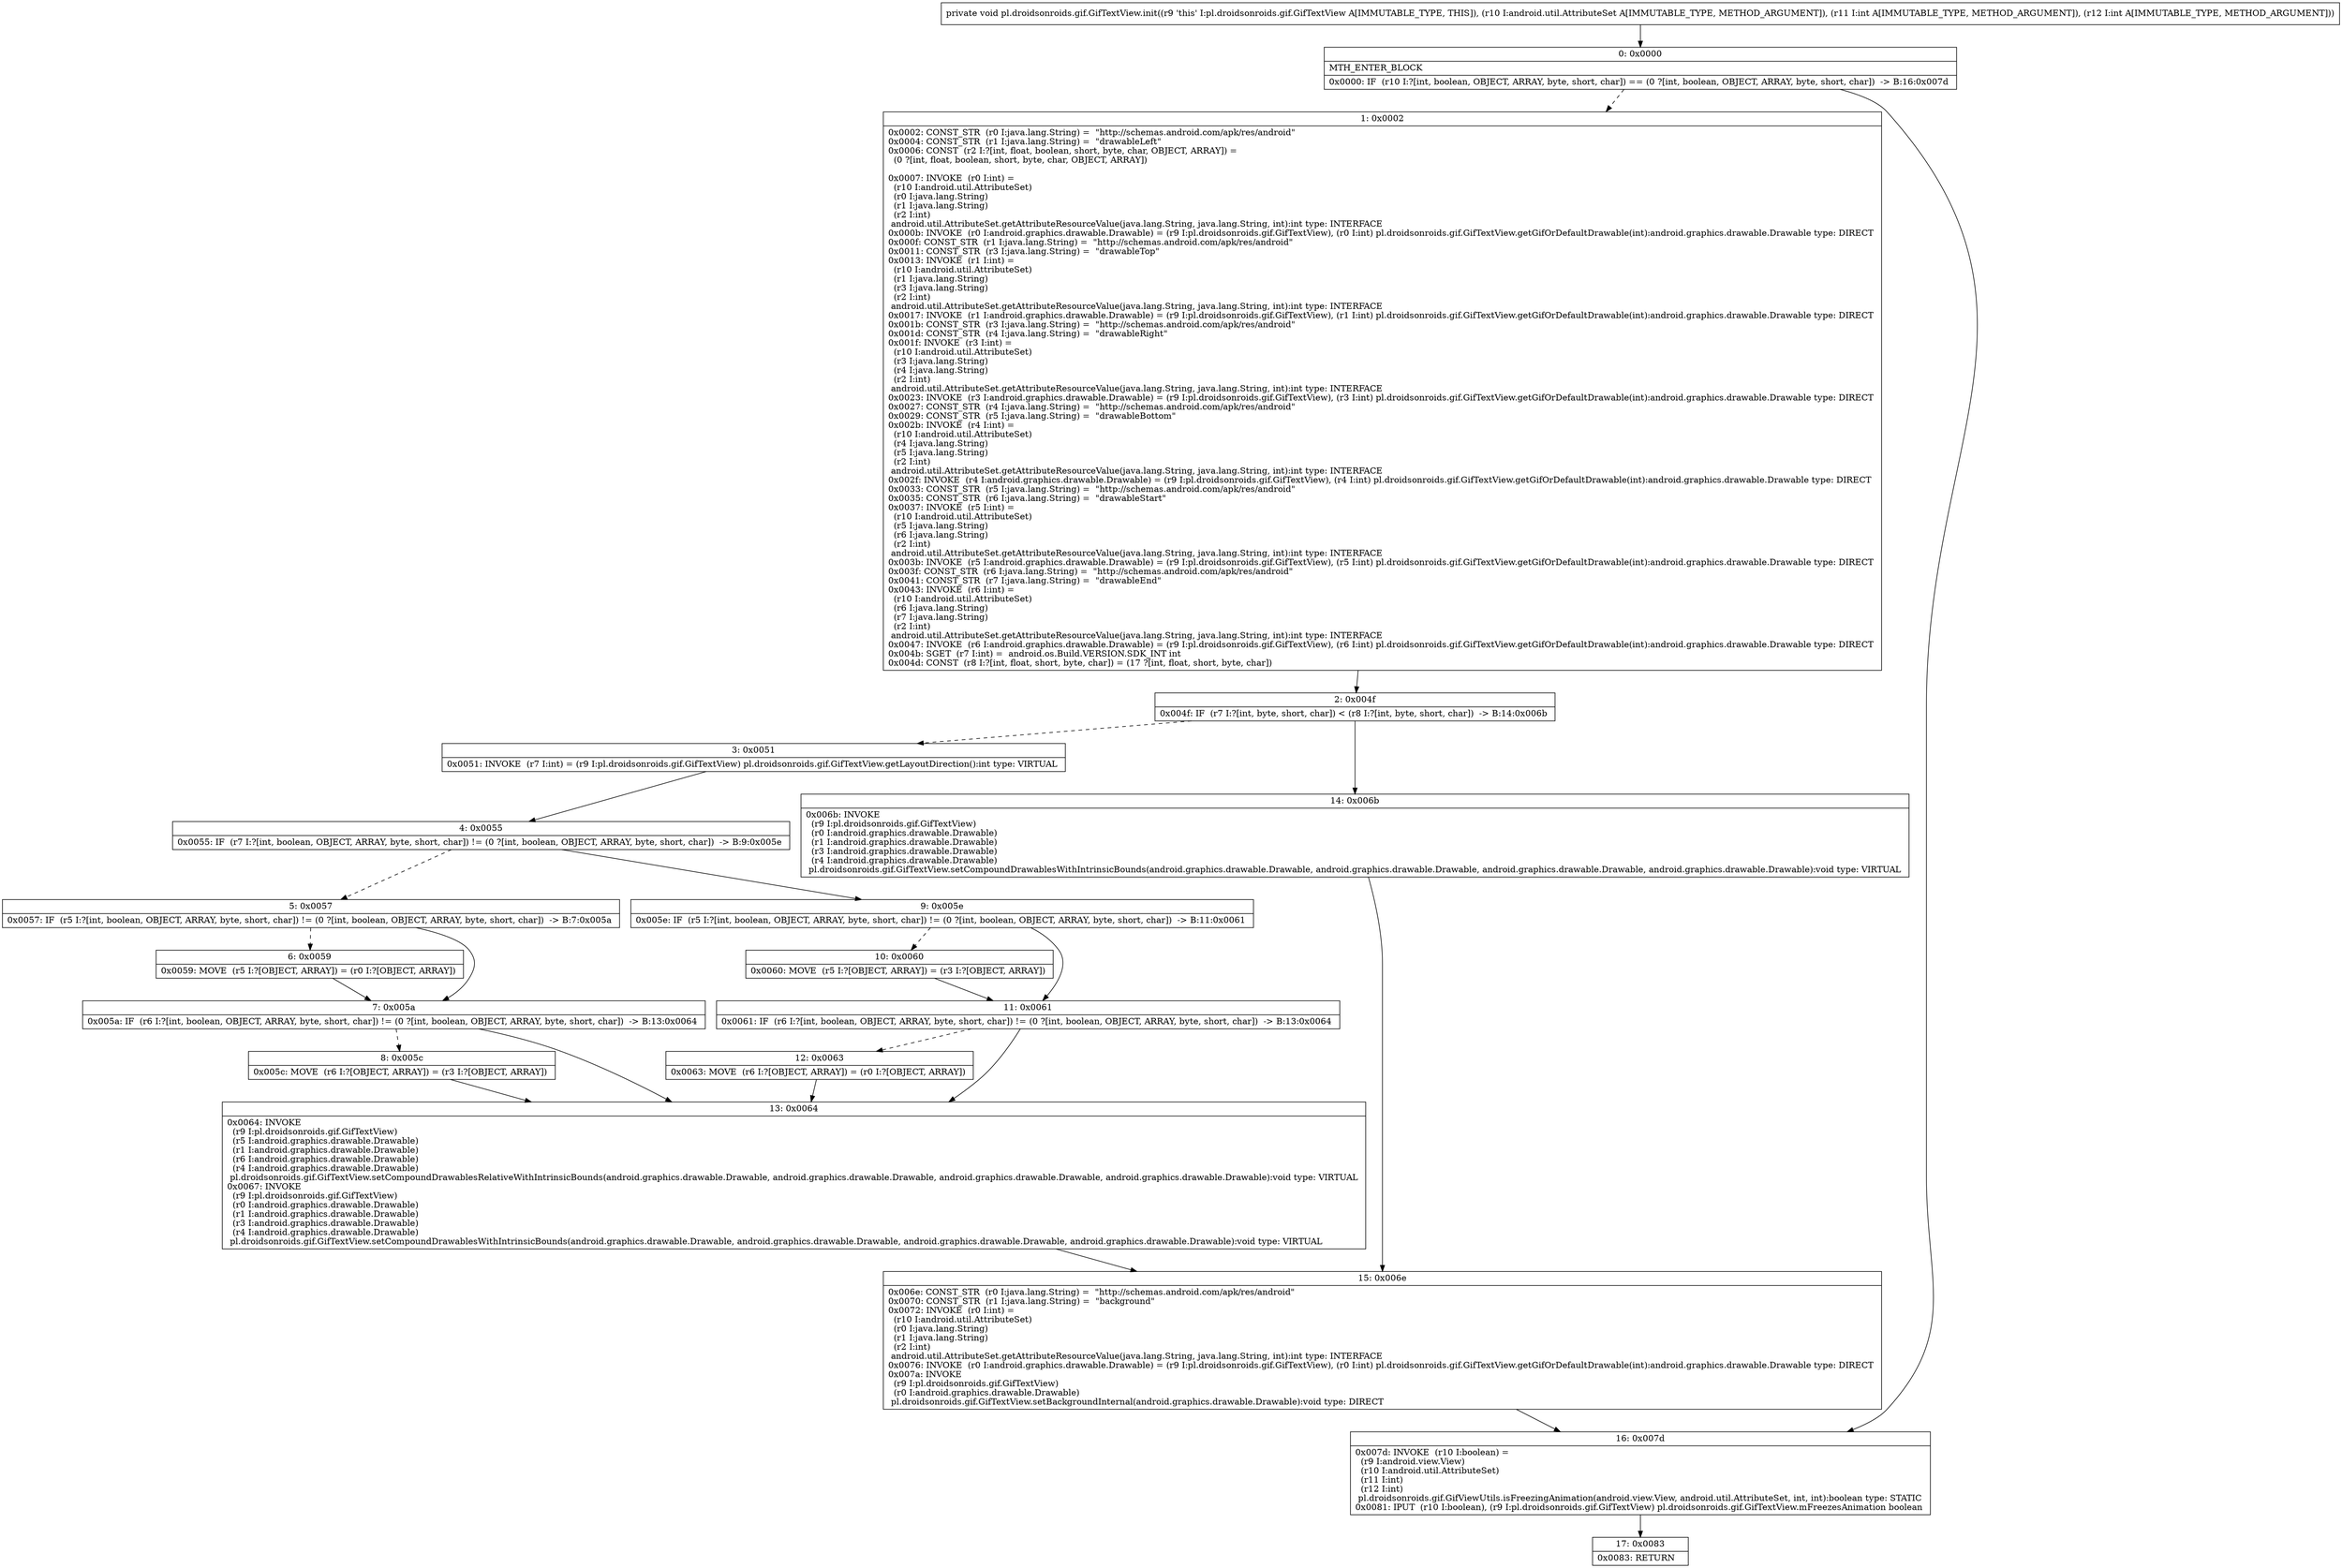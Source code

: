 digraph "CFG forpl.droidsonroids.gif.GifTextView.init(Landroid\/util\/AttributeSet;II)V" {
Node_0 [shape=record,label="{0\:\ 0x0000|MTH_ENTER_BLOCK\l|0x0000: IF  (r10 I:?[int, boolean, OBJECT, ARRAY, byte, short, char]) == (0 ?[int, boolean, OBJECT, ARRAY, byte, short, char])  \-\> B:16:0x007d \l}"];
Node_1 [shape=record,label="{1\:\ 0x0002|0x0002: CONST_STR  (r0 I:java.lang.String) =  \"http:\/\/schemas.android.com\/apk\/res\/android\" \l0x0004: CONST_STR  (r1 I:java.lang.String) =  \"drawableLeft\" \l0x0006: CONST  (r2 I:?[int, float, boolean, short, byte, char, OBJECT, ARRAY]) = \l  (0 ?[int, float, boolean, short, byte, char, OBJECT, ARRAY])\l \l0x0007: INVOKE  (r0 I:int) = \l  (r10 I:android.util.AttributeSet)\l  (r0 I:java.lang.String)\l  (r1 I:java.lang.String)\l  (r2 I:int)\l android.util.AttributeSet.getAttributeResourceValue(java.lang.String, java.lang.String, int):int type: INTERFACE \l0x000b: INVOKE  (r0 I:android.graphics.drawable.Drawable) = (r9 I:pl.droidsonroids.gif.GifTextView), (r0 I:int) pl.droidsonroids.gif.GifTextView.getGifOrDefaultDrawable(int):android.graphics.drawable.Drawable type: DIRECT \l0x000f: CONST_STR  (r1 I:java.lang.String) =  \"http:\/\/schemas.android.com\/apk\/res\/android\" \l0x0011: CONST_STR  (r3 I:java.lang.String) =  \"drawableTop\" \l0x0013: INVOKE  (r1 I:int) = \l  (r10 I:android.util.AttributeSet)\l  (r1 I:java.lang.String)\l  (r3 I:java.lang.String)\l  (r2 I:int)\l android.util.AttributeSet.getAttributeResourceValue(java.lang.String, java.lang.String, int):int type: INTERFACE \l0x0017: INVOKE  (r1 I:android.graphics.drawable.Drawable) = (r9 I:pl.droidsonroids.gif.GifTextView), (r1 I:int) pl.droidsonroids.gif.GifTextView.getGifOrDefaultDrawable(int):android.graphics.drawable.Drawable type: DIRECT \l0x001b: CONST_STR  (r3 I:java.lang.String) =  \"http:\/\/schemas.android.com\/apk\/res\/android\" \l0x001d: CONST_STR  (r4 I:java.lang.String) =  \"drawableRight\" \l0x001f: INVOKE  (r3 I:int) = \l  (r10 I:android.util.AttributeSet)\l  (r3 I:java.lang.String)\l  (r4 I:java.lang.String)\l  (r2 I:int)\l android.util.AttributeSet.getAttributeResourceValue(java.lang.String, java.lang.String, int):int type: INTERFACE \l0x0023: INVOKE  (r3 I:android.graphics.drawable.Drawable) = (r9 I:pl.droidsonroids.gif.GifTextView), (r3 I:int) pl.droidsonroids.gif.GifTextView.getGifOrDefaultDrawable(int):android.graphics.drawable.Drawable type: DIRECT \l0x0027: CONST_STR  (r4 I:java.lang.String) =  \"http:\/\/schemas.android.com\/apk\/res\/android\" \l0x0029: CONST_STR  (r5 I:java.lang.String) =  \"drawableBottom\" \l0x002b: INVOKE  (r4 I:int) = \l  (r10 I:android.util.AttributeSet)\l  (r4 I:java.lang.String)\l  (r5 I:java.lang.String)\l  (r2 I:int)\l android.util.AttributeSet.getAttributeResourceValue(java.lang.String, java.lang.String, int):int type: INTERFACE \l0x002f: INVOKE  (r4 I:android.graphics.drawable.Drawable) = (r9 I:pl.droidsonroids.gif.GifTextView), (r4 I:int) pl.droidsonroids.gif.GifTextView.getGifOrDefaultDrawable(int):android.graphics.drawable.Drawable type: DIRECT \l0x0033: CONST_STR  (r5 I:java.lang.String) =  \"http:\/\/schemas.android.com\/apk\/res\/android\" \l0x0035: CONST_STR  (r6 I:java.lang.String) =  \"drawableStart\" \l0x0037: INVOKE  (r5 I:int) = \l  (r10 I:android.util.AttributeSet)\l  (r5 I:java.lang.String)\l  (r6 I:java.lang.String)\l  (r2 I:int)\l android.util.AttributeSet.getAttributeResourceValue(java.lang.String, java.lang.String, int):int type: INTERFACE \l0x003b: INVOKE  (r5 I:android.graphics.drawable.Drawable) = (r9 I:pl.droidsonroids.gif.GifTextView), (r5 I:int) pl.droidsonroids.gif.GifTextView.getGifOrDefaultDrawable(int):android.graphics.drawable.Drawable type: DIRECT \l0x003f: CONST_STR  (r6 I:java.lang.String) =  \"http:\/\/schemas.android.com\/apk\/res\/android\" \l0x0041: CONST_STR  (r7 I:java.lang.String) =  \"drawableEnd\" \l0x0043: INVOKE  (r6 I:int) = \l  (r10 I:android.util.AttributeSet)\l  (r6 I:java.lang.String)\l  (r7 I:java.lang.String)\l  (r2 I:int)\l android.util.AttributeSet.getAttributeResourceValue(java.lang.String, java.lang.String, int):int type: INTERFACE \l0x0047: INVOKE  (r6 I:android.graphics.drawable.Drawable) = (r9 I:pl.droidsonroids.gif.GifTextView), (r6 I:int) pl.droidsonroids.gif.GifTextView.getGifOrDefaultDrawable(int):android.graphics.drawable.Drawable type: DIRECT \l0x004b: SGET  (r7 I:int) =  android.os.Build.VERSION.SDK_INT int \l0x004d: CONST  (r8 I:?[int, float, short, byte, char]) = (17 ?[int, float, short, byte, char]) \l}"];
Node_2 [shape=record,label="{2\:\ 0x004f|0x004f: IF  (r7 I:?[int, byte, short, char]) \< (r8 I:?[int, byte, short, char])  \-\> B:14:0x006b \l}"];
Node_3 [shape=record,label="{3\:\ 0x0051|0x0051: INVOKE  (r7 I:int) = (r9 I:pl.droidsonroids.gif.GifTextView) pl.droidsonroids.gif.GifTextView.getLayoutDirection():int type: VIRTUAL \l}"];
Node_4 [shape=record,label="{4\:\ 0x0055|0x0055: IF  (r7 I:?[int, boolean, OBJECT, ARRAY, byte, short, char]) != (0 ?[int, boolean, OBJECT, ARRAY, byte, short, char])  \-\> B:9:0x005e \l}"];
Node_5 [shape=record,label="{5\:\ 0x0057|0x0057: IF  (r5 I:?[int, boolean, OBJECT, ARRAY, byte, short, char]) != (0 ?[int, boolean, OBJECT, ARRAY, byte, short, char])  \-\> B:7:0x005a \l}"];
Node_6 [shape=record,label="{6\:\ 0x0059|0x0059: MOVE  (r5 I:?[OBJECT, ARRAY]) = (r0 I:?[OBJECT, ARRAY]) \l}"];
Node_7 [shape=record,label="{7\:\ 0x005a|0x005a: IF  (r6 I:?[int, boolean, OBJECT, ARRAY, byte, short, char]) != (0 ?[int, boolean, OBJECT, ARRAY, byte, short, char])  \-\> B:13:0x0064 \l}"];
Node_8 [shape=record,label="{8\:\ 0x005c|0x005c: MOVE  (r6 I:?[OBJECT, ARRAY]) = (r3 I:?[OBJECT, ARRAY]) \l}"];
Node_9 [shape=record,label="{9\:\ 0x005e|0x005e: IF  (r5 I:?[int, boolean, OBJECT, ARRAY, byte, short, char]) != (0 ?[int, boolean, OBJECT, ARRAY, byte, short, char])  \-\> B:11:0x0061 \l}"];
Node_10 [shape=record,label="{10\:\ 0x0060|0x0060: MOVE  (r5 I:?[OBJECT, ARRAY]) = (r3 I:?[OBJECT, ARRAY]) \l}"];
Node_11 [shape=record,label="{11\:\ 0x0061|0x0061: IF  (r6 I:?[int, boolean, OBJECT, ARRAY, byte, short, char]) != (0 ?[int, boolean, OBJECT, ARRAY, byte, short, char])  \-\> B:13:0x0064 \l}"];
Node_12 [shape=record,label="{12\:\ 0x0063|0x0063: MOVE  (r6 I:?[OBJECT, ARRAY]) = (r0 I:?[OBJECT, ARRAY]) \l}"];
Node_13 [shape=record,label="{13\:\ 0x0064|0x0064: INVOKE  \l  (r9 I:pl.droidsonroids.gif.GifTextView)\l  (r5 I:android.graphics.drawable.Drawable)\l  (r1 I:android.graphics.drawable.Drawable)\l  (r6 I:android.graphics.drawable.Drawable)\l  (r4 I:android.graphics.drawable.Drawable)\l pl.droidsonroids.gif.GifTextView.setCompoundDrawablesRelativeWithIntrinsicBounds(android.graphics.drawable.Drawable, android.graphics.drawable.Drawable, android.graphics.drawable.Drawable, android.graphics.drawable.Drawable):void type: VIRTUAL \l0x0067: INVOKE  \l  (r9 I:pl.droidsonroids.gif.GifTextView)\l  (r0 I:android.graphics.drawable.Drawable)\l  (r1 I:android.graphics.drawable.Drawable)\l  (r3 I:android.graphics.drawable.Drawable)\l  (r4 I:android.graphics.drawable.Drawable)\l pl.droidsonroids.gif.GifTextView.setCompoundDrawablesWithIntrinsicBounds(android.graphics.drawable.Drawable, android.graphics.drawable.Drawable, android.graphics.drawable.Drawable, android.graphics.drawable.Drawable):void type: VIRTUAL \l}"];
Node_14 [shape=record,label="{14\:\ 0x006b|0x006b: INVOKE  \l  (r9 I:pl.droidsonroids.gif.GifTextView)\l  (r0 I:android.graphics.drawable.Drawable)\l  (r1 I:android.graphics.drawable.Drawable)\l  (r3 I:android.graphics.drawable.Drawable)\l  (r4 I:android.graphics.drawable.Drawable)\l pl.droidsonroids.gif.GifTextView.setCompoundDrawablesWithIntrinsicBounds(android.graphics.drawable.Drawable, android.graphics.drawable.Drawable, android.graphics.drawable.Drawable, android.graphics.drawable.Drawable):void type: VIRTUAL \l}"];
Node_15 [shape=record,label="{15\:\ 0x006e|0x006e: CONST_STR  (r0 I:java.lang.String) =  \"http:\/\/schemas.android.com\/apk\/res\/android\" \l0x0070: CONST_STR  (r1 I:java.lang.String) =  \"background\" \l0x0072: INVOKE  (r0 I:int) = \l  (r10 I:android.util.AttributeSet)\l  (r0 I:java.lang.String)\l  (r1 I:java.lang.String)\l  (r2 I:int)\l android.util.AttributeSet.getAttributeResourceValue(java.lang.String, java.lang.String, int):int type: INTERFACE \l0x0076: INVOKE  (r0 I:android.graphics.drawable.Drawable) = (r9 I:pl.droidsonroids.gif.GifTextView), (r0 I:int) pl.droidsonroids.gif.GifTextView.getGifOrDefaultDrawable(int):android.graphics.drawable.Drawable type: DIRECT \l0x007a: INVOKE  \l  (r9 I:pl.droidsonroids.gif.GifTextView)\l  (r0 I:android.graphics.drawable.Drawable)\l pl.droidsonroids.gif.GifTextView.setBackgroundInternal(android.graphics.drawable.Drawable):void type: DIRECT \l}"];
Node_16 [shape=record,label="{16\:\ 0x007d|0x007d: INVOKE  (r10 I:boolean) = \l  (r9 I:android.view.View)\l  (r10 I:android.util.AttributeSet)\l  (r11 I:int)\l  (r12 I:int)\l pl.droidsonroids.gif.GifViewUtils.isFreezingAnimation(android.view.View, android.util.AttributeSet, int, int):boolean type: STATIC \l0x0081: IPUT  (r10 I:boolean), (r9 I:pl.droidsonroids.gif.GifTextView) pl.droidsonroids.gif.GifTextView.mFreezesAnimation boolean \l}"];
Node_17 [shape=record,label="{17\:\ 0x0083|0x0083: RETURN   \l}"];
MethodNode[shape=record,label="{private void pl.droidsonroids.gif.GifTextView.init((r9 'this' I:pl.droidsonroids.gif.GifTextView A[IMMUTABLE_TYPE, THIS]), (r10 I:android.util.AttributeSet A[IMMUTABLE_TYPE, METHOD_ARGUMENT]), (r11 I:int A[IMMUTABLE_TYPE, METHOD_ARGUMENT]), (r12 I:int A[IMMUTABLE_TYPE, METHOD_ARGUMENT])) }"];
MethodNode -> Node_0;
Node_0 -> Node_1[style=dashed];
Node_0 -> Node_16;
Node_1 -> Node_2;
Node_2 -> Node_3[style=dashed];
Node_2 -> Node_14;
Node_3 -> Node_4;
Node_4 -> Node_5[style=dashed];
Node_4 -> Node_9;
Node_5 -> Node_6[style=dashed];
Node_5 -> Node_7;
Node_6 -> Node_7;
Node_7 -> Node_8[style=dashed];
Node_7 -> Node_13;
Node_8 -> Node_13;
Node_9 -> Node_10[style=dashed];
Node_9 -> Node_11;
Node_10 -> Node_11;
Node_11 -> Node_12[style=dashed];
Node_11 -> Node_13;
Node_12 -> Node_13;
Node_13 -> Node_15;
Node_14 -> Node_15;
Node_15 -> Node_16;
Node_16 -> Node_17;
}

